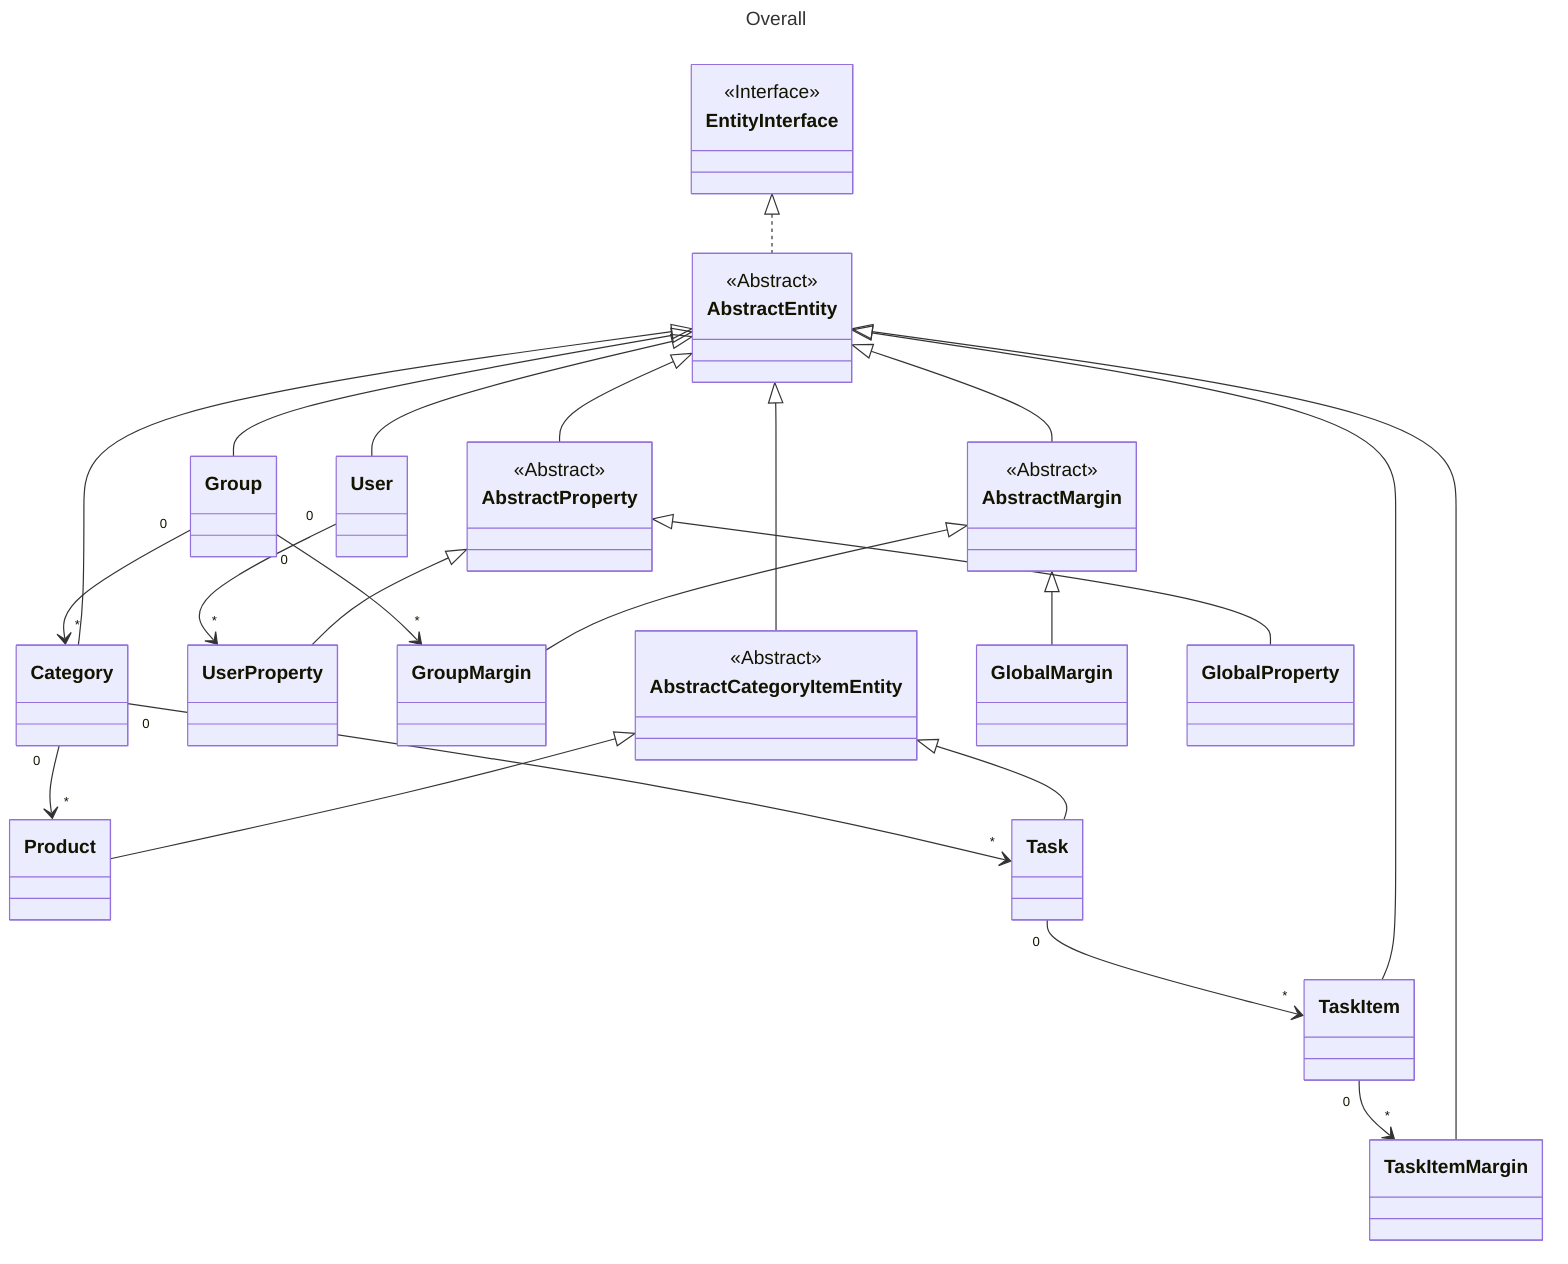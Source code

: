 ---
title: Overall
---
classDiagram
    direction TB
    class EntityInterface {
        <<Interface>>
    }

    class AbstractEntity {
        <<Abstract>>
    }

    class AbstractCategoryItemEntity {
        <<Abstract>>
    }

    class AbstractProperty {
        <<Abstract>>
    }

    class AbstractMargin {
        <<Abstract>>
    }

    class Product {
    }

    class Task {
    }

    class TaskItem {
    }

    class TaskItemMargin {
    }

    class User {
    }

    class UserProperty {
    }

    class Group {
    }

    class GroupMargin {
    }

    class Category {
    }

    class GlobalMargin {
    }

    class GlobalProperty {
    }

    EntityInterface <|.. AbstractEntity
    AbstractEntity <|-- AbstractCategoryItemEntity
    AbstractEntity <|-- AbstractMargin
    AbstractEntity <|-- User
    AbstractEntity <|-- Group
    AbstractEntity <|-- TaskItem
    AbstractEntity <|-- TaskItemMargin
    AbstractEntity <|-- Category
    AbstractEntity <|-- AbstractProperty
    AbstractProperty <|-- GlobalProperty
    AbstractProperty <|-- UserProperty
    AbstractMargin <|-- GroupMargin
    AbstractMargin <|-- GlobalMargin
    AbstractCategoryItemEntity <|-- Product
    AbstractCategoryItemEntity <|-- Task
    User "0" --> "*" UserProperty
    Group "0" --> "*" GroupMargin
    Group "0" --> "*" Category
    Category "0" --> "*" Product
    Category "0" --> "*" Task
    Task "0" --> "*" TaskItem
    TaskItem "0" --> "*" TaskItemMargin